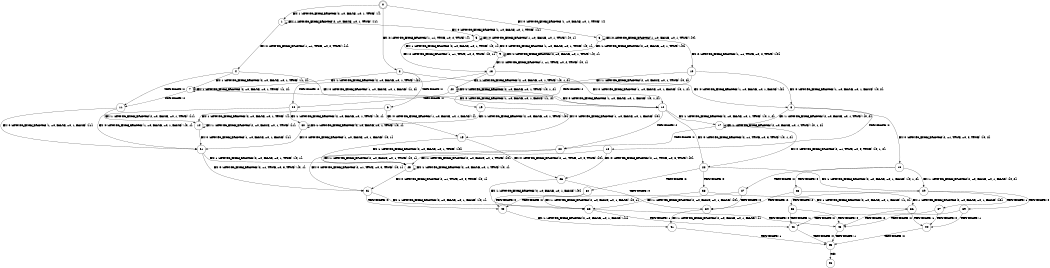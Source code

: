 digraph BCG {
size = "7, 10.5";
center = TRUE;
node [shape = circle];
0 [peripheries = 2];
0 -> 1 [label = "EX !1 !ATOMIC_EXCH_BRANCH (2, +0, FALSE, +0, 1, TRUE) !{}"];
0 -> 2 [label = "EX !2 !ATOMIC_EXCH_BRANCH (1, +1, TRUE, +0, 2, TRUE) !{}"];
0 -> 3 [label = "EX !0 !ATOMIC_EXCH_BRANCH (1, +0, FALSE, +0, 1, TRUE) !{}"];
1 -> 4 [label = "EX !2 !ATOMIC_EXCH_BRANCH (1, +1, TRUE, +0, 2, TRUE) !{1}"];
1 -> 5 [label = "EX !0 !ATOMIC_EXCH_BRANCH (1, +0, FALSE, +0, 1, TRUE) !{1}"];
1 -> 1 [label = "EX !1 !ATOMIC_EXCH_BRANCH (2, +0, FALSE, +0, 1, TRUE) !{1}"];
2 -> 6 [label = "TERMINATE !2"];
2 -> 7 [label = "EX !1 !ATOMIC_EXCH_BRANCH (2, +0, FALSE, +0, 1, TRUE) !{2}"];
2 -> 8 [label = "EX !0 !ATOMIC_EXCH_BRANCH (1, +0, FALSE, +0, 1, FALSE) !{2}"];
3 -> 9 [label = "EX !1 !ATOMIC_EXCH_BRANCH (2, +0, FALSE, +0, 1, TRUE) !{0}"];
3 -> 10 [label = "EX !2 !ATOMIC_EXCH_BRANCH (1, +1, TRUE, +0, 2, TRUE) !{0}"];
3 -> 3 [label = "EX !0 !ATOMIC_EXCH_BRANCH (1, +0, FALSE, +0, 1, TRUE) !{0}"];
4 -> 11 [label = "TERMINATE !2"];
4 -> 12 [label = "EX !0 !ATOMIC_EXCH_BRANCH (1, +0, FALSE, +0, 1, FALSE) !{1, 2}"];
4 -> 7 [label = "EX !1 !ATOMIC_EXCH_BRANCH (2, +0, FALSE, +0, 1, TRUE) !{1, 2}"];
5 -> 13 [label = "EX !2 !ATOMIC_EXCH_BRANCH (1, +1, TRUE, +0, 2, TRUE) !{0, 1}"];
5 -> 9 [label = "EX !1 !ATOMIC_EXCH_BRANCH (2, +0, FALSE, +0, 1, TRUE) !{0, 1}"];
5 -> 5 [label = "EX !0 !ATOMIC_EXCH_BRANCH (1, +0, FALSE, +0, 1, TRUE) !{0, 1}"];
6 -> 14 [label = "EX !1 !ATOMIC_EXCH_BRANCH (2, +0, FALSE, +0, 1, TRUE) !{}"];
6 -> 15 [label = "EX !0 !ATOMIC_EXCH_BRANCH (1, +0, FALSE, +0, 1, FALSE) !{}"];
7 -> 11 [label = "TERMINATE !2"];
7 -> 12 [label = "EX !0 !ATOMIC_EXCH_BRANCH (1, +0, FALSE, +0, 1, FALSE) !{1, 2}"];
7 -> 7 [label = "EX !1 !ATOMIC_EXCH_BRANCH (2, +0, FALSE, +0, 1, TRUE) !{1, 2}"];
8 -> 16 [label = "TERMINATE !2"];
8 -> 17 [label = "EX !1 !ATOMIC_EXCH_BRANCH (2, +0, FALSE, +0, 1, TRUE) !{0, 2}"];
8 -> 18 [label = "EX !0 !ATOMIC_EXCH_BRANCH (2, +1, TRUE, +0, 3, TRUE) !{0, 2}"];
9 -> 13 [label = "EX !2 !ATOMIC_EXCH_BRANCH (1, +1, TRUE, +0, 2, TRUE) !{0, 1}"];
9 -> 9 [label = "EX !1 !ATOMIC_EXCH_BRANCH (2, +0, FALSE, +0, 1, TRUE) !{0, 1}"];
9 -> 5 [label = "EX !0 !ATOMIC_EXCH_BRANCH (1, +0, FALSE, +0, 1, TRUE) !{0, 1}"];
10 -> 19 [label = "TERMINATE !2"];
10 -> 20 [label = "EX !1 !ATOMIC_EXCH_BRANCH (2, +0, FALSE, +0, 1, TRUE) !{0, 2}"];
10 -> 8 [label = "EX !0 !ATOMIC_EXCH_BRANCH (1, +0, FALSE, +0, 1, FALSE) !{0, 2}"];
11 -> 14 [label = "EX !1 !ATOMIC_EXCH_BRANCH (2, +0, FALSE, +0, 1, TRUE) !{1}"];
11 -> 21 [label = "EX !0 !ATOMIC_EXCH_BRANCH (1, +0, FALSE, +0, 1, FALSE) !{1}"];
12 -> 22 [label = "TERMINATE !2"];
12 -> 17 [label = "EX !1 !ATOMIC_EXCH_BRANCH (2, +0, FALSE, +0, 1, TRUE) !{0, 1, 2}"];
12 -> 23 [label = "EX !0 !ATOMIC_EXCH_BRANCH (2, +1, TRUE, +0, 3, TRUE) !{0, 1, 2}"];
13 -> 24 [label = "TERMINATE !2"];
13 -> 20 [label = "EX !1 !ATOMIC_EXCH_BRANCH (2, +0, FALSE, +0, 1, TRUE) !{0, 1, 2}"];
13 -> 12 [label = "EX !0 !ATOMIC_EXCH_BRANCH (1, +0, FALSE, +0, 1, FALSE) !{0, 1, 2}"];
14 -> 21 [label = "EX !0 !ATOMIC_EXCH_BRANCH (1, +0, FALSE, +0, 1, FALSE) !{1}"];
14 -> 14 [label = "EX !1 !ATOMIC_EXCH_BRANCH (2, +0, FALSE, +0, 1, TRUE) !{1}"];
15 -> 25 [label = "EX !1 !ATOMIC_EXCH_BRANCH (2, +0, FALSE, +0, 1, TRUE) !{0}"];
15 -> 26 [label = "EX !0 !ATOMIC_EXCH_BRANCH (2, +1, TRUE, +0, 3, TRUE) !{0}"];
16 -> 26 [label = "EX !0 !ATOMIC_EXCH_BRANCH (2, +1, TRUE, +0, 3, TRUE) !{0}"];
16 -> 25 [label = "EX !1 !ATOMIC_EXCH_BRANCH (2, +0, FALSE, +0, 1, TRUE) !{0}"];
17 -> 22 [label = "TERMINATE !2"];
17 -> 17 [label = "EX !1 !ATOMIC_EXCH_BRANCH (2, +0, FALSE, +0, 1, TRUE) !{0, 1, 2}"];
17 -> 23 [label = "EX !0 !ATOMIC_EXCH_BRANCH (2, +1, TRUE, +0, 3, TRUE) !{0, 1, 2}"];
18 -> 27 [label = "TERMINATE !2"];
18 -> 28 [label = "TERMINATE !0"];
18 -> 29 [label = "EX !1 !ATOMIC_EXCH_BRANCH (2, +0, FALSE, +0, 1, FALSE) !{0, 2}"];
19 -> 15 [label = "EX !0 !ATOMIC_EXCH_BRANCH (1, +0, FALSE, +0, 1, FALSE) !{0}"];
19 -> 30 [label = "EX !1 !ATOMIC_EXCH_BRANCH (2, +0, FALSE, +0, 1, TRUE) !{0}"];
20 -> 24 [label = "TERMINATE !2"];
20 -> 20 [label = "EX !1 !ATOMIC_EXCH_BRANCH (2, +0, FALSE, +0, 1, TRUE) !{0, 1, 2}"];
20 -> 12 [label = "EX !0 !ATOMIC_EXCH_BRANCH (1, +0, FALSE, +0, 1, FALSE) !{0, 1, 2}"];
21 -> 25 [label = "EX !1 !ATOMIC_EXCH_BRANCH (2, +0, FALSE, +0, 1, TRUE) !{0, 1}"];
21 -> 31 [label = "EX !0 !ATOMIC_EXCH_BRANCH (2, +1, TRUE, +0, 3, TRUE) !{0, 1}"];
22 -> 25 [label = "EX !1 !ATOMIC_EXCH_BRANCH (2, +0, FALSE, +0, 1, TRUE) !{0, 1}"];
22 -> 31 [label = "EX !0 !ATOMIC_EXCH_BRANCH (2, +1, TRUE, +0, 3, TRUE) !{0, 1}"];
23 -> 32 [label = "TERMINATE !2"];
23 -> 33 [label = "TERMINATE !0"];
23 -> 29 [label = "EX !1 !ATOMIC_EXCH_BRANCH (2, +0, FALSE, +0, 1, FALSE) !{0, 1, 2}"];
24 -> 30 [label = "EX !1 !ATOMIC_EXCH_BRANCH (2, +0, FALSE, +0, 1, TRUE) !{0, 1}"];
24 -> 21 [label = "EX !0 !ATOMIC_EXCH_BRANCH (1, +0, FALSE, +0, 1, FALSE) !{0, 1}"];
25 -> 25 [label = "EX !1 !ATOMIC_EXCH_BRANCH (2, +0, FALSE, +0, 1, TRUE) !{0, 1}"];
25 -> 31 [label = "EX !0 !ATOMIC_EXCH_BRANCH (2, +1, TRUE, +0, 3, TRUE) !{0, 1}"];
26 -> 34 [label = "TERMINATE !0"];
26 -> 35 [label = "EX !1 !ATOMIC_EXCH_BRANCH (2, +0, FALSE, +0, 1, FALSE) !{0}"];
27 -> 34 [label = "TERMINATE !0"];
27 -> 35 [label = "EX !1 !ATOMIC_EXCH_BRANCH (2, +0, FALSE, +0, 1, FALSE) !{0}"];
28 -> 34 [label = "TERMINATE !2"];
28 -> 36 [label = "EX !1 !ATOMIC_EXCH_BRANCH (2, +0, FALSE, +0, 1, FALSE) !{2}"];
29 -> 37 [label = "TERMINATE !1"];
29 -> 38 [label = "TERMINATE !2"];
29 -> 39 [label = "TERMINATE !0"];
30 -> 30 [label = "EX !1 !ATOMIC_EXCH_BRANCH (2, +0, FALSE, +0, 1, TRUE) !{0, 1}"];
30 -> 21 [label = "EX !0 !ATOMIC_EXCH_BRANCH (1, +0, FALSE, +0, 1, FALSE) !{0, 1}"];
31 -> 40 [label = "TERMINATE !0"];
31 -> 35 [label = "EX !1 !ATOMIC_EXCH_BRANCH (2, +0, FALSE, +0, 1, FALSE) !{0, 1}"];
32 -> 35 [label = "EX !1 !ATOMIC_EXCH_BRANCH (2, +0, FALSE, +0, 1, FALSE) !{0, 1}"];
32 -> 40 [label = "TERMINATE !0"];
33 -> 36 [label = "EX !1 !ATOMIC_EXCH_BRANCH (2, +0, FALSE, +0, 1, FALSE) !{1, 2}"];
33 -> 40 [label = "TERMINATE !2"];
34 -> 41 [label = "EX !1 !ATOMIC_EXCH_BRANCH (2, +0, FALSE, +0, 1, FALSE) !{}"];
35 -> 42 [label = "TERMINATE !1"];
35 -> 43 [label = "TERMINATE !0"];
36 -> 44 [label = "TERMINATE !1"];
36 -> 43 [label = "TERMINATE !2"];
37 -> 42 [label = "TERMINATE !2"];
37 -> 44 [label = "TERMINATE !0"];
38 -> 42 [label = "TERMINATE !1"];
38 -> 43 [label = "TERMINATE !0"];
39 -> 44 [label = "TERMINATE !1"];
39 -> 43 [label = "TERMINATE !2"];
40 -> 41 [label = "EX !1 !ATOMIC_EXCH_BRANCH (2, +0, FALSE, +0, 1, FALSE) !{1}"];
41 -> 45 [label = "TERMINATE !1"];
42 -> 45 [label = "TERMINATE !0"];
43 -> 45 [label = "TERMINATE !1"];
44 -> 45 [label = "TERMINATE !2"];
45 -> 46 [label = "exit"];
}
